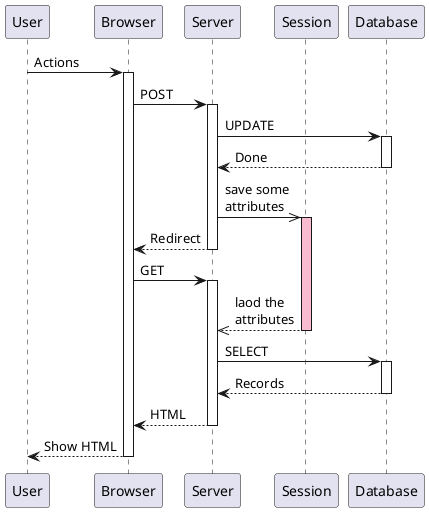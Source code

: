@startuml sequence
participant User
participant Browser
participant Server
participant Session
participant Database

User -> Browser : Actions
activate Browser
Browser -> Server : POST
activate Server
Server -> Database : UPDATE
activate Database
Server <-- Database : Done
deactivate Database
Server ->> Session : save some\nattributes
activate Session #f8bbd0
Browser <-- Server : Redirect
deactivate Server
Browser -> Server : GET
activate Server
Server <<-- Session : laod the\nattributes
deactivate Session
Server -> Database : SELECT
activate Database
Server <-- Database : Records
deactivate Database
Browser <-- Server : HTML
deactivate Server
User <-- Browser : Show HTML
deactivate Browser
@enduml